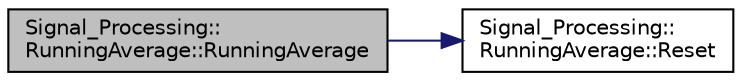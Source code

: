 digraph "Signal_Processing::RunningAverage::RunningAverage"
{
  edge [fontname="Helvetica",fontsize="10",labelfontname="Helvetica",labelfontsize="10"];
  node [fontname="Helvetica",fontsize="10",shape=record];
  rankdir="LR";
  Node0 [label="Signal_Processing::\lRunningAverage::RunningAverage",height=0.2,width=0.4,color="black", fillcolor="grey75", style="filled", fontcolor="black"];
  Node0 -> Node1 [color="midnightblue",fontsize="10",style="solid",fontname="Helvetica"];
  Node1 [label="Signal_Processing::\lRunningAverage::Reset",height=0.2,width=0.4,color="black", fillcolor="white", style="filled",URL="$class_signal___processing_1_1_running_average.html#af604d58f625557302a9fb5f08b3deac5"];
}
